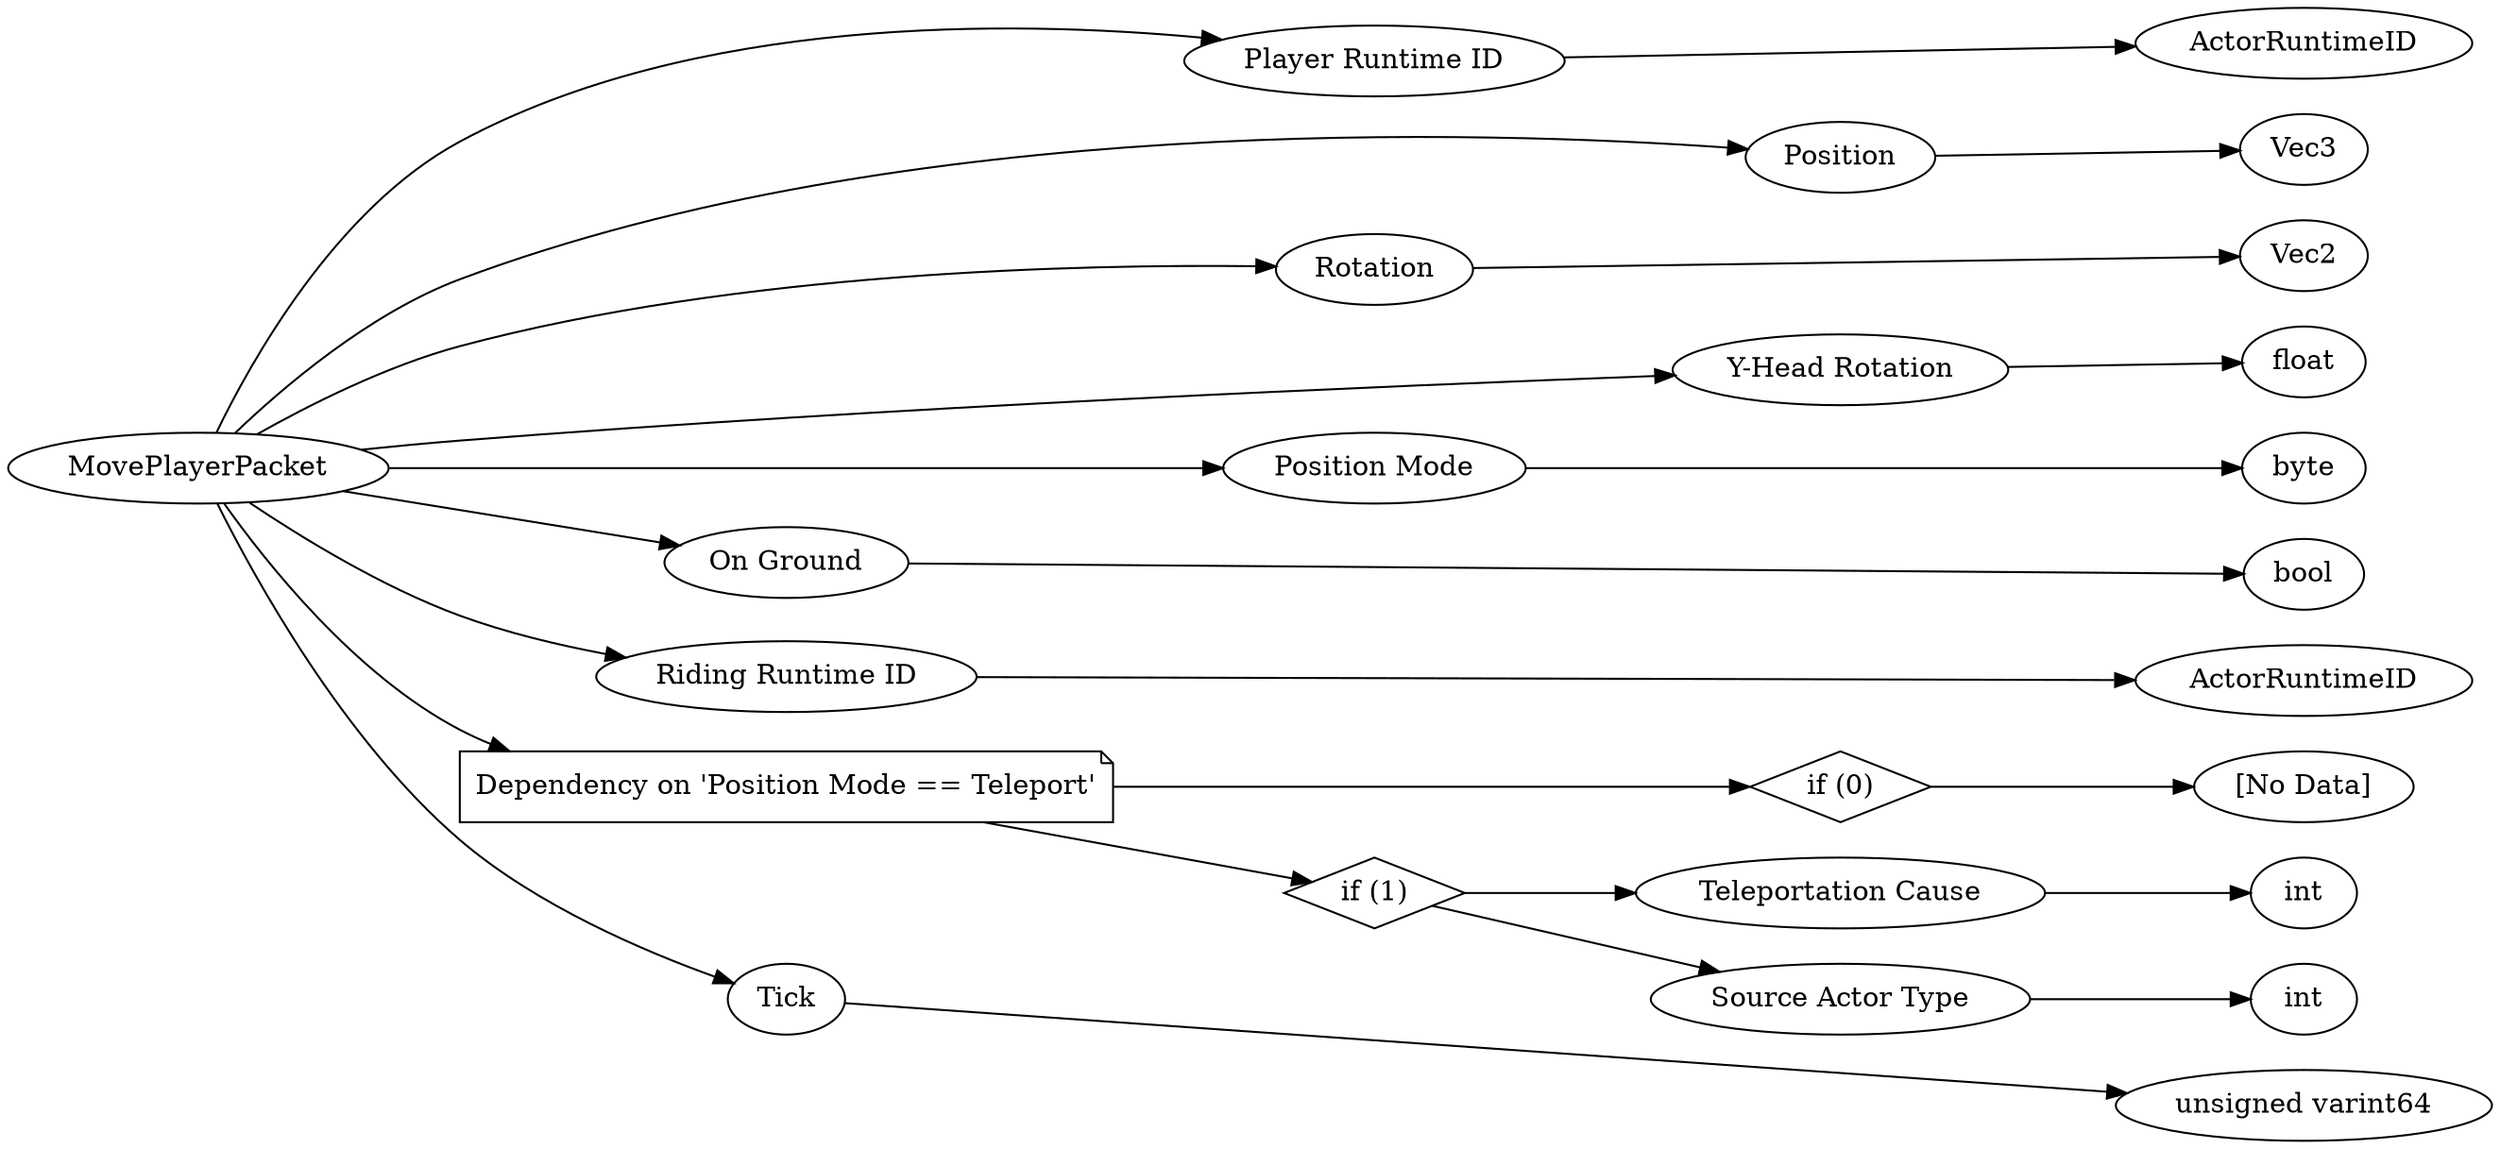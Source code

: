 digraph "MovePlayerPacket" {
rankdir = LR
0
0 -> 1
1 -> 2
0 -> 3
3 -> 4
0 -> 5
5 -> 6
0 -> 7
7 -> 8
0 -> 9
9 -> 10
0 -> 11
11 -> 12
0 -> 13
13 -> 14
0 -> 15
15 -> 16
16 -> 17
15 -> 18
18 -> 19
19 -> 20
18 -> 21
21 -> 22
0 -> 23
23 -> 24

0 [label="MovePlayerPacket",comment="name: \"MovePlayerPacket\", typeName: \"\", id: 0, branchId: 19, recurseId: -1, attributes: 0, notes: \"\""];
1 [label="Player Runtime ID",comment="name: \"Player Runtime ID\", typeName: \"ActorRuntimeID\", id: 1, branchId: 0, recurseId: -1, attributes: 256, notes: \"\""];
2 [label="ActorRuntimeID",comment="name: \"ActorRuntimeID\", typeName: \"\", id: 2, branchId: 0, recurseId: -1, attributes: 512, notes: \"\""];
3 [label="Position",comment="name: \"Position\", typeName: \"Vec3\", id: 3, branchId: 0, recurseId: -1, attributes: 256, notes: \"\""];
4 [label="Vec3",comment="name: \"Vec3\", typeName: \"\", id: 4, branchId: 0, recurseId: -1, attributes: 512, notes: \"\""];
5 [label="Rotation",comment="name: \"Rotation\", typeName: \"Vec2\", id: 5, branchId: 0, recurseId: -1, attributes: 256, notes: \"\""];
6 [label="Vec2",comment="name: \"Vec2\", typeName: \"\", id: 6, branchId: 0, recurseId: -1, attributes: 512, notes: \"\""];
7 [label="Y-Head Rotation",comment="name: \"Y-Head Rotation\", typeName: \"\", id: 7, branchId: 0, recurseId: -1, attributes: 0, notes: \"\""];
8 [label="float",comment="name: \"float\", typeName: \"\", id: 8, branchId: 0, recurseId: -1, attributes: 512, notes: \"\""];
9 [label="Position Mode",comment="name: \"Position Mode\", typeName: \"\", id: 9, branchId: 0, recurseId: -1, attributes: 0, notes: \"\""];
10 [label="byte",comment="name: \"byte\", typeName: \"\", id: 10, branchId: 0, recurseId: -1, attributes: 512, notes: \"\""];
11 [label="On Ground",comment="name: \"On Ground\", typeName: \"\", id: 11, branchId: 0, recurseId: -1, attributes: 0, notes: \"\""];
12 [label="bool",comment="name: \"bool\", typeName: \"\", id: 12, branchId: 0, recurseId: -1, attributes: 512, notes: \"\""];
13 [label="Riding Runtime ID",comment="name: \"Riding Runtime ID\", typeName: \"ActorRuntimeID\", id: 13, branchId: 0, recurseId: -1, attributes: 256, notes: \"\""];
14 [label="ActorRuntimeID",comment="name: \"ActorRuntimeID\", typeName: \"\", id: 14, branchId: 0, recurseId: -1, attributes: 512, notes: \"\""];
15 [label="Dependency on 'Position Mode == Teleport'",shape=note,comment="name: \"Dependency on 'Position Mode == Teleport'\", typeName: \"\", id: 15, branchId: 0, recurseId: -1, attributes: 2, notes: \"\""];
16 [label="if (0)",shape=diamond,comment="name: \"if (0)\", typeName: \"\", id: 16, branchId: 0, recurseId: -1, attributes: 4, notes: \"\""];
17 [label="[No Data]",comment="name: \"[No Data]\", typeName: \"\", id: 17, branchId: 0, recurseId: -1, attributes: 512, notes: \"\""];
18 [label="if (1)",shape=diamond,comment="name: \"if (1)\", typeName: \"\", id: 18, branchId: 1, recurseId: -1, attributes: 4, notes: \"\""];
19 [label="Teleportation Cause",comment="name: \"Teleportation Cause\", typeName: \"\", id: 19, branchId: 0, recurseId: -1, attributes: 0, notes: \"\""];
20 [label="int",comment="name: \"int\", typeName: \"\", id: 20, branchId: 0, recurseId: -1, attributes: 512, notes: \"\""];
21 [label="Source Actor Type",comment="name: \"Source Actor Type\", typeName: \"\", id: 21, branchId: 0, recurseId: -1, attributes: 0, notes: \"\""];
22 [label="int",comment="name: \"int\", typeName: \"\", id: 22, branchId: 0, recurseId: -1, attributes: 512, notes: \"\""];
23 [label="Tick",comment="name: \"Tick\", typeName: \"\", id: 23, branchId: 0, recurseId: -1, attributes: 0, notes: \"Should be the tick we last processed from PlayerAuthInputPacket or 0 if we're not doing server authoritative movement\""];
24 [label="unsigned varint64",comment="name: \"unsigned varint64\", typeName: \"\", id: 24, branchId: 0, recurseId: -1, attributes: 512, notes: \"\""];
{ rank = max;2;4;6;8;10;12;14;17;20;22;24}

}

